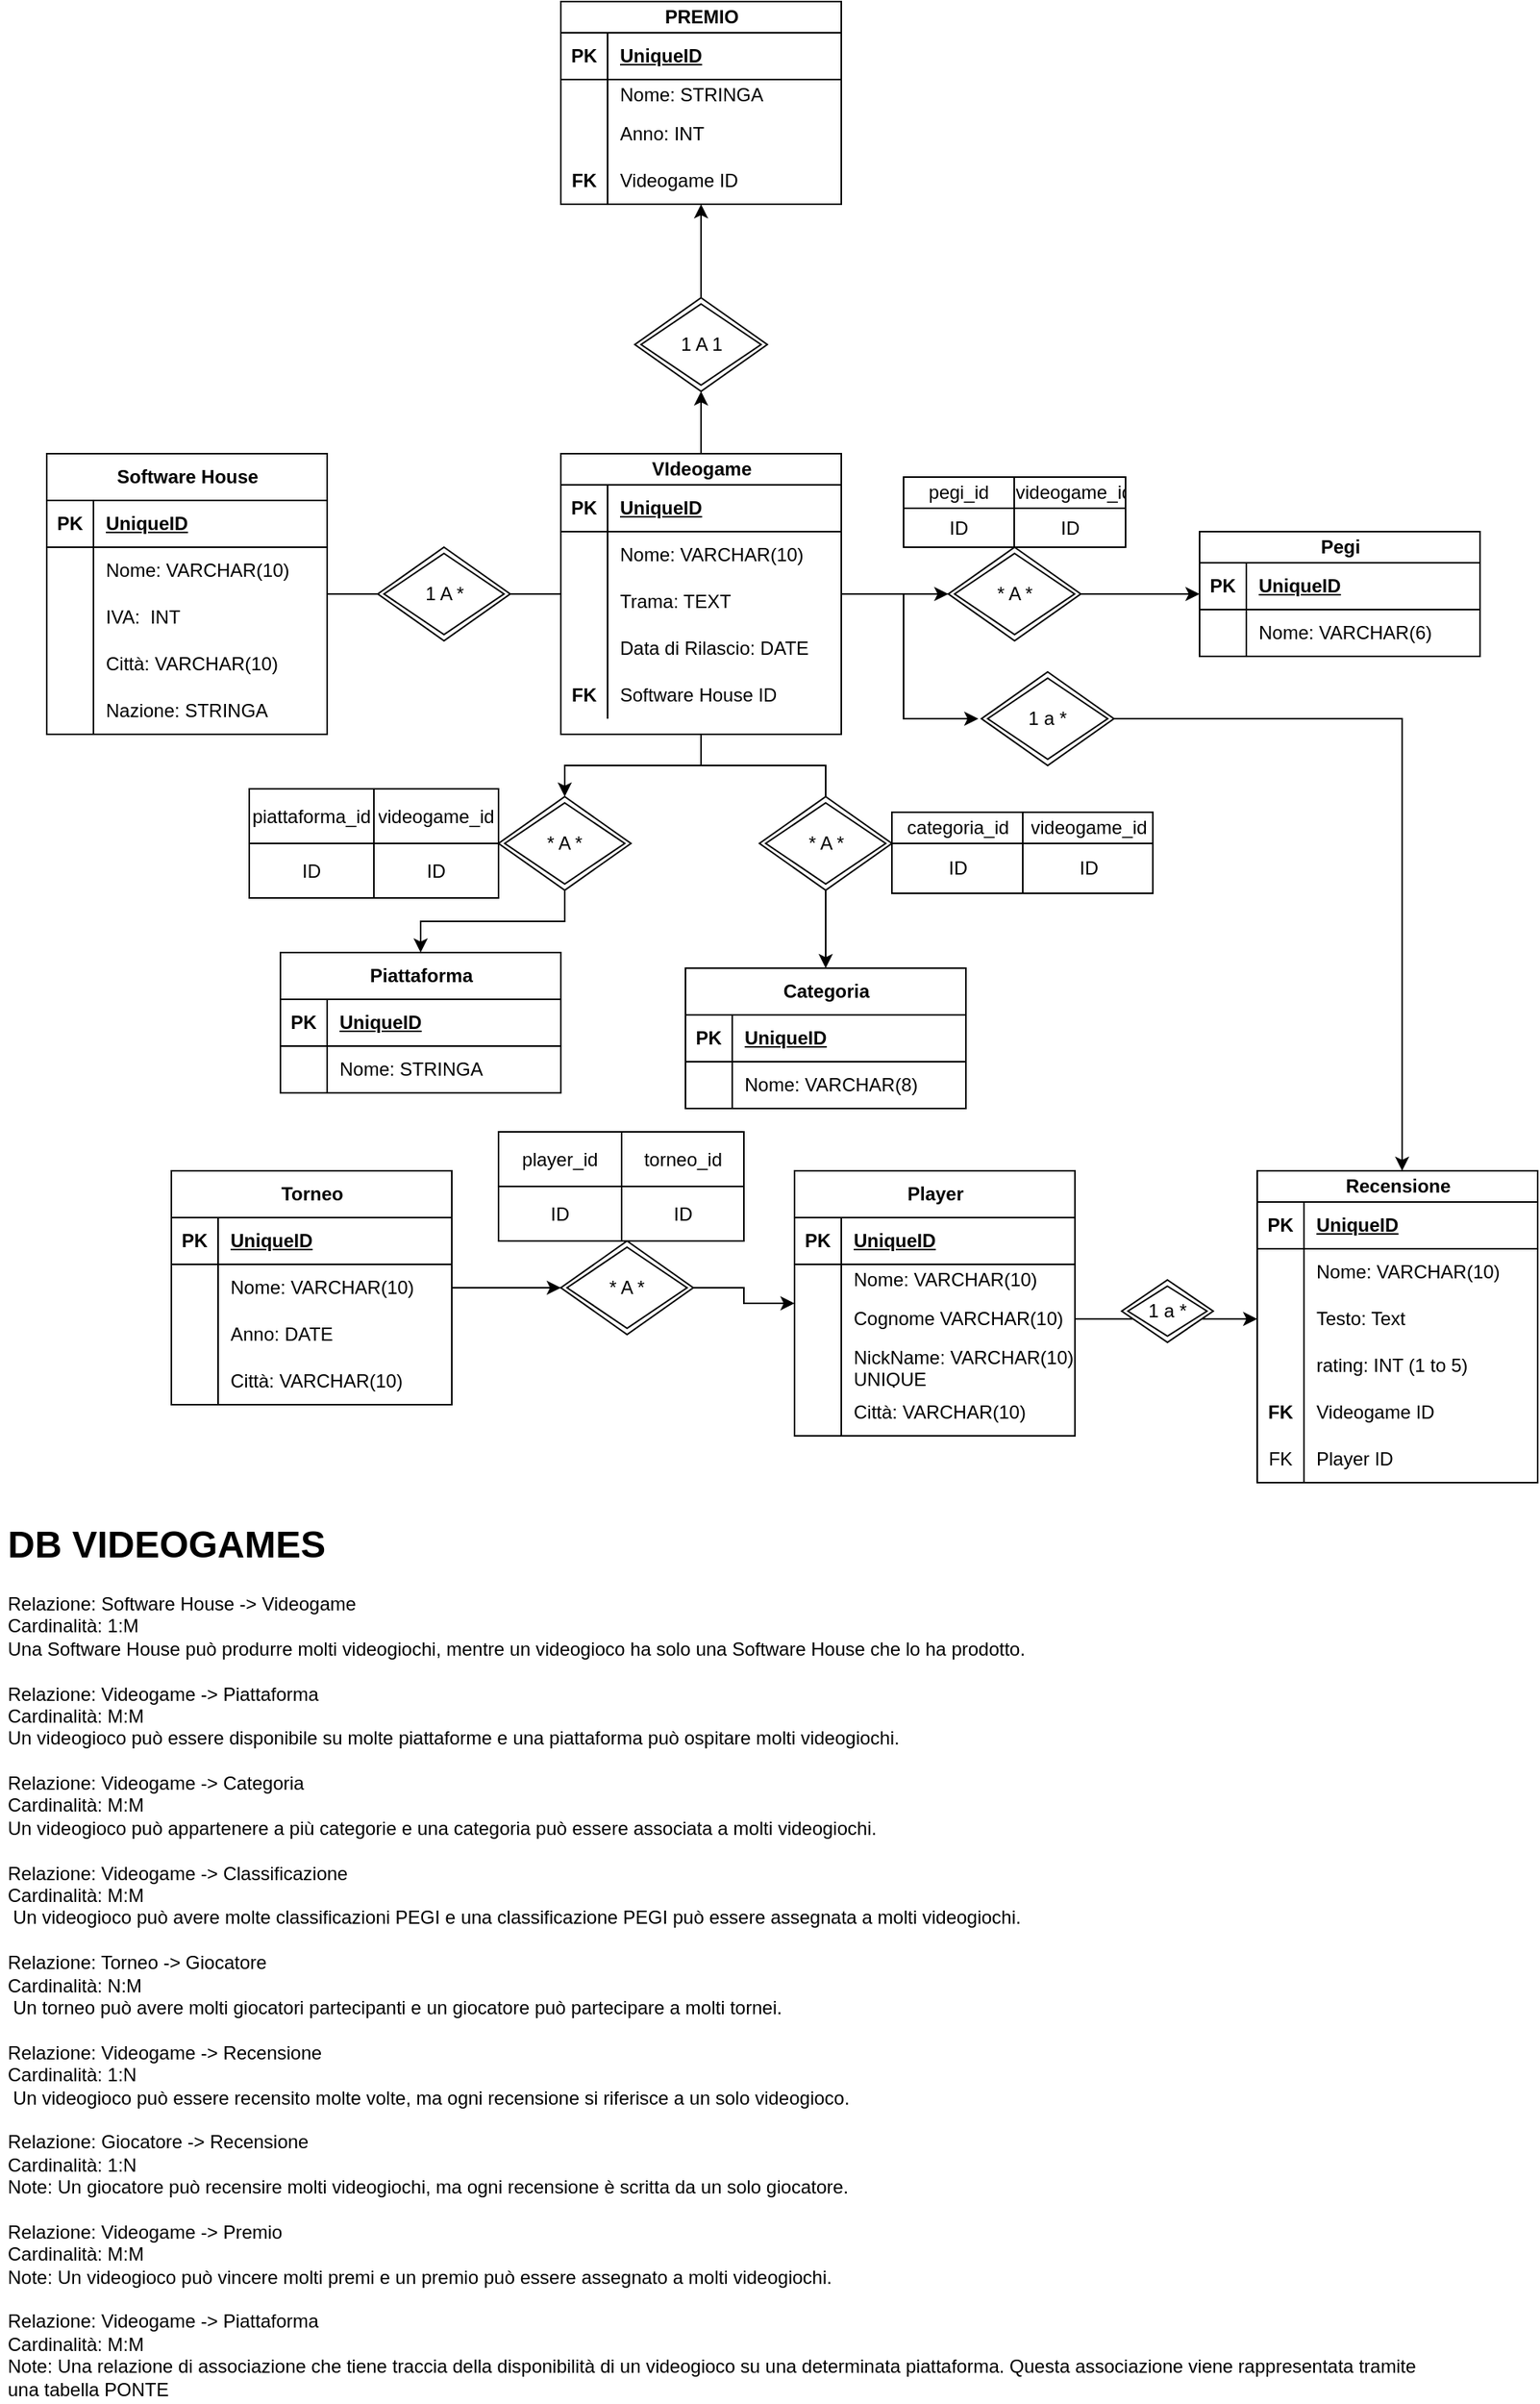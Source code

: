 <mxfile version="21.1.1" type="device">
  <diagram name="Pagina-1" id="nCpzmZz_iwtlHXxxO62t">
    <mxGraphModel dx="1099" dy="2070" grid="1" gridSize="10" guides="1" tooltips="1" connect="1" arrows="1" fold="1" page="1" pageScale="1" pageWidth="827" pageHeight="1169" math="0" shadow="0">
      <root>
        <mxCell id="0" />
        <mxCell id="1" parent="0" />
        <mxCell id="WsBjLAW6tmBYLsnTxr5v-1" value="Software House" style="shape=table;startSize=30;container=1;collapsible=1;childLayout=tableLayout;fixedRows=1;rowLines=0;fontStyle=1;align=center;resizeLast=1;html=1;" vertex="1" parent="1">
          <mxGeometry x="50" y="90" width="180" height="180" as="geometry" />
        </mxCell>
        <mxCell id="WsBjLAW6tmBYLsnTxr5v-2" value="" style="shape=tableRow;horizontal=0;startSize=0;swimlaneHead=0;swimlaneBody=0;fillColor=none;collapsible=0;dropTarget=0;points=[[0,0.5],[1,0.5]];portConstraint=eastwest;top=0;left=0;right=0;bottom=1;" vertex="1" parent="WsBjLAW6tmBYLsnTxr5v-1">
          <mxGeometry y="30" width="180" height="30" as="geometry" />
        </mxCell>
        <mxCell id="WsBjLAW6tmBYLsnTxr5v-3" value="PK" style="shape=partialRectangle;connectable=0;fillColor=none;top=0;left=0;bottom=0;right=0;fontStyle=1;overflow=hidden;whiteSpace=wrap;html=1;" vertex="1" parent="WsBjLAW6tmBYLsnTxr5v-2">
          <mxGeometry width="30" height="30" as="geometry">
            <mxRectangle width="30" height="30" as="alternateBounds" />
          </mxGeometry>
        </mxCell>
        <mxCell id="WsBjLAW6tmBYLsnTxr5v-4" value="UniqueID" style="shape=partialRectangle;connectable=0;fillColor=none;top=0;left=0;bottom=0;right=0;align=left;spacingLeft=6;fontStyle=5;overflow=hidden;whiteSpace=wrap;html=1;" vertex="1" parent="WsBjLAW6tmBYLsnTxr5v-2">
          <mxGeometry x="30" width="150" height="30" as="geometry">
            <mxRectangle width="150" height="30" as="alternateBounds" />
          </mxGeometry>
        </mxCell>
        <mxCell id="WsBjLAW6tmBYLsnTxr5v-5" value="" style="shape=tableRow;horizontal=0;startSize=0;swimlaneHead=0;swimlaneBody=0;fillColor=none;collapsible=0;dropTarget=0;points=[[0,0.5],[1,0.5]];portConstraint=eastwest;top=0;left=0;right=0;bottom=0;" vertex="1" parent="WsBjLAW6tmBYLsnTxr5v-1">
          <mxGeometry y="60" width="180" height="30" as="geometry" />
        </mxCell>
        <mxCell id="WsBjLAW6tmBYLsnTxr5v-6" value="" style="shape=partialRectangle;connectable=0;fillColor=none;top=0;left=0;bottom=0;right=0;editable=1;overflow=hidden;whiteSpace=wrap;html=1;" vertex="1" parent="WsBjLAW6tmBYLsnTxr5v-5">
          <mxGeometry width="30" height="30" as="geometry">
            <mxRectangle width="30" height="30" as="alternateBounds" />
          </mxGeometry>
        </mxCell>
        <mxCell id="WsBjLAW6tmBYLsnTxr5v-7" value="Nome: VARCHAR(10)" style="shape=partialRectangle;connectable=0;fillColor=none;top=0;left=0;bottom=0;right=0;align=left;spacingLeft=6;overflow=hidden;whiteSpace=wrap;html=1;" vertex="1" parent="WsBjLAW6tmBYLsnTxr5v-5">
          <mxGeometry x="30" width="150" height="30" as="geometry">
            <mxRectangle width="150" height="30" as="alternateBounds" />
          </mxGeometry>
        </mxCell>
        <mxCell id="WsBjLAW6tmBYLsnTxr5v-8" value="" style="shape=tableRow;horizontal=0;startSize=0;swimlaneHead=0;swimlaneBody=0;fillColor=none;collapsible=0;dropTarget=0;points=[[0,0.5],[1,0.5]];portConstraint=eastwest;top=0;left=0;right=0;bottom=0;" vertex="1" parent="WsBjLAW6tmBYLsnTxr5v-1">
          <mxGeometry y="90" width="180" height="30" as="geometry" />
        </mxCell>
        <mxCell id="WsBjLAW6tmBYLsnTxr5v-9" value="" style="shape=partialRectangle;connectable=0;fillColor=none;top=0;left=0;bottom=0;right=0;editable=1;overflow=hidden;whiteSpace=wrap;html=1;" vertex="1" parent="WsBjLAW6tmBYLsnTxr5v-8">
          <mxGeometry width="30" height="30" as="geometry">
            <mxRectangle width="30" height="30" as="alternateBounds" />
          </mxGeometry>
        </mxCell>
        <mxCell id="WsBjLAW6tmBYLsnTxr5v-10" value="IVA:&amp;nbsp; INT" style="shape=partialRectangle;connectable=0;fillColor=none;top=0;left=0;bottom=0;right=0;align=left;spacingLeft=6;overflow=hidden;whiteSpace=wrap;html=1;" vertex="1" parent="WsBjLAW6tmBYLsnTxr5v-8">
          <mxGeometry x="30" width="150" height="30" as="geometry">
            <mxRectangle width="150" height="30" as="alternateBounds" />
          </mxGeometry>
        </mxCell>
        <mxCell id="WsBjLAW6tmBYLsnTxr5v-11" value="" style="shape=tableRow;horizontal=0;startSize=0;swimlaneHead=0;swimlaneBody=0;fillColor=none;collapsible=0;dropTarget=0;points=[[0,0.5],[1,0.5]];portConstraint=eastwest;top=0;left=0;right=0;bottom=0;" vertex="1" parent="WsBjLAW6tmBYLsnTxr5v-1">
          <mxGeometry y="120" width="180" height="30" as="geometry" />
        </mxCell>
        <mxCell id="WsBjLAW6tmBYLsnTxr5v-12" value="" style="shape=partialRectangle;connectable=0;fillColor=none;top=0;left=0;bottom=0;right=0;editable=1;overflow=hidden;whiteSpace=wrap;html=1;" vertex="1" parent="WsBjLAW6tmBYLsnTxr5v-11">
          <mxGeometry width="30" height="30" as="geometry">
            <mxRectangle width="30" height="30" as="alternateBounds" />
          </mxGeometry>
        </mxCell>
        <mxCell id="WsBjLAW6tmBYLsnTxr5v-13" value="Città: VARCHAR(10)" style="shape=partialRectangle;connectable=0;fillColor=none;top=0;left=0;bottom=0;right=0;align=left;spacingLeft=6;overflow=hidden;whiteSpace=wrap;html=1;" vertex="1" parent="WsBjLAW6tmBYLsnTxr5v-11">
          <mxGeometry x="30" width="150" height="30" as="geometry">
            <mxRectangle width="150" height="30" as="alternateBounds" />
          </mxGeometry>
        </mxCell>
        <mxCell id="WsBjLAW6tmBYLsnTxr5v-51" style="shape=tableRow;horizontal=0;startSize=0;swimlaneHead=0;swimlaneBody=0;fillColor=none;collapsible=0;dropTarget=0;points=[[0,0.5],[1,0.5]];portConstraint=eastwest;top=0;left=0;right=0;bottom=0;" vertex="1" parent="WsBjLAW6tmBYLsnTxr5v-1">
          <mxGeometry y="150" width="180" height="30" as="geometry" />
        </mxCell>
        <mxCell id="WsBjLAW6tmBYLsnTxr5v-52" style="shape=partialRectangle;connectable=0;fillColor=none;top=0;left=0;bottom=0;right=0;editable=1;overflow=hidden;whiteSpace=wrap;html=1;" vertex="1" parent="WsBjLAW6tmBYLsnTxr5v-51">
          <mxGeometry width="30" height="30" as="geometry">
            <mxRectangle width="30" height="30" as="alternateBounds" />
          </mxGeometry>
        </mxCell>
        <mxCell id="WsBjLAW6tmBYLsnTxr5v-53" value="Nazione: STRINGA" style="shape=partialRectangle;connectable=0;fillColor=none;top=0;left=0;bottom=0;right=0;align=left;spacingLeft=6;overflow=hidden;whiteSpace=wrap;html=1;" vertex="1" parent="WsBjLAW6tmBYLsnTxr5v-51">
          <mxGeometry x="30" width="150" height="30" as="geometry">
            <mxRectangle width="150" height="30" as="alternateBounds" />
          </mxGeometry>
        </mxCell>
        <mxCell id="WsBjLAW6tmBYLsnTxr5v-91" value="" style="edgeStyle=orthogonalEdgeStyle;rounded=0;orthogonalLoop=1;jettySize=auto;html=1;" edge="1" parent="1" source="WsBjLAW6tmBYLsnTxr5v-92" target="WsBjLAW6tmBYLsnTxr5v-75">
          <mxGeometry relative="1" as="geometry" />
        </mxCell>
        <mxCell id="WsBjLAW6tmBYLsnTxr5v-123" value="" style="edgeStyle=orthogonalEdgeStyle;rounded=0;orthogonalLoop=1;jettySize=auto;html=1;" edge="1" parent="1" source="WsBjLAW6tmBYLsnTxr5v-54" target="WsBjLAW6tmBYLsnTxr5v-107">
          <mxGeometry relative="1" as="geometry">
            <Array as="points">
              <mxPoint x="470" y="290" />
              <mxPoint x="550" y="290" />
            </Array>
          </mxGeometry>
        </mxCell>
        <mxCell id="WsBjLAW6tmBYLsnTxr5v-148" value="" style="edgeStyle=orthogonalEdgeStyle;rounded=0;orthogonalLoop=1;jettySize=auto;html=1;" edge="1" parent="1" source="WsBjLAW6tmBYLsnTxr5v-149" target="WsBjLAW6tmBYLsnTxr5v-132">
          <mxGeometry relative="1" as="geometry" />
        </mxCell>
        <mxCell id="WsBjLAW6tmBYLsnTxr5v-211" value="" style="edgeStyle=orthogonalEdgeStyle;rounded=0;orthogonalLoop=1;jettySize=auto;html=1;" edge="1" parent="1" source="WsBjLAW6tmBYLsnTxr5v-213" target="WsBjLAW6tmBYLsnTxr5v-195">
          <mxGeometry relative="1" as="geometry">
            <Array as="points">
              <mxPoint x="920" y="260" />
            </Array>
          </mxGeometry>
        </mxCell>
        <mxCell id="WsBjLAW6tmBYLsnTxr5v-255" value="" style="edgeStyle=orthogonalEdgeStyle;rounded=0;orthogonalLoop=1;jettySize=auto;html=1;" edge="1" parent="1" source="WsBjLAW6tmBYLsnTxr5v-256" target="WsBjLAW6tmBYLsnTxr5v-239">
          <mxGeometry relative="1" as="geometry" />
        </mxCell>
        <mxCell id="WsBjLAW6tmBYLsnTxr5v-54" value="VIdeogame" style="shape=table;startSize=20;container=1;collapsible=1;childLayout=tableLayout;fixedRows=1;rowLines=0;fontStyle=1;align=center;resizeLast=1;html=1;" vertex="1" parent="1">
          <mxGeometry x="380" y="90" width="180" height="180.0" as="geometry" />
        </mxCell>
        <mxCell id="WsBjLAW6tmBYLsnTxr5v-55" value="" style="shape=tableRow;horizontal=0;startSize=0;swimlaneHead=0;swimlaneBody=0;fillColor=none;collapsible=0;dropTarget=0;points=[[0,0.5],[1,0.5]];portConstraint=eastwest;top=0;left=0;right=0;bottom=1;" vertex="1" parent="WsBjLAW6tmBYLsnTxr5v-54">
          <mxGeometry y="20" width="180" height="30" as="geometry" />
        </mxCell>
        <mxCell id="WsBjLAW6tmBYLsnTxr5v-56" value="PK" style="shape=partialRectangle;connectable=0;fillColor=none;top=0;left=0;bottom=0;right=0;fontStyle=1;overflow=hidden;whiteSpace=wrap;html=1;" vertex="1" parent="WsBjLAW6tmBYLsnTxr5v-55">
          <mxGeometry width="30" height="30" as="geometry">
            <mxRectangle width="30" height="30" as="alternateBounds" />
          </mxGeometry>
        </mxCell>
        <mxCell id="WsBjLAW6tmBYLsnTxr5v-57" value="UniqueID" style="shape=partialRectangle;connectable=0;fillColor=none;top=0;left=0;bottom=0;right=0;align=left;spacingLeft=6;fontStyle=5;overflow=hidden;whiteSpace=wrap;html=1;" vertex="1" parent="WsBjLAW6tmBYLsnTxr5v-55">
          <mxGeometry x="30" width="150" height="30" as="geometry">
            <mxRectangle width="150" height="30" as="alternateBounds" />
          </mxGeometry>
        </mxCell>
        <mxCell id="WsBjLAW6tmBYLsnTxr5v-58" value="" style="shape=tableRow;horizontal=0;startSize=0;swimlaneHead=0;swimlaneBody=0;fillColor=none;collapsible=0;dropTarget=0;points=[[0,0.5],[1,0.5]];portConstraint=eastwest;top=0;left=0;right=0;bottom=0;" vertex="1" parent="WsBjLAW6tmBYLsnTxr5v-54">
          <mxGeometry y="50" width="180" height="30" as="geometry" />
        </mxCell>
        <mxCell id="WsBjLAW6tmBYLsnTxr5v-59" value="" style="shape=partialRectangle;connectable=0;fillColor=none;top=0;left=0;bottom=0;right=0;editable=1;overflow=hidden;whiteSpace=wrap;html=1;" vertex="1" parent="WsBjLAW6tmBYLsnTxr5v-58">
          <mxGeometry width="30" height="30" as="geometry">
            <mxRectangle width="30" height="30" as="alternateBounds" />
          </mxGeometry>
        </mxCell>
        <mxCell id="WsBjLAW6tmBYLsnTxr5v-60" value="Nome: VARCHAR(10)" style="shape=partialRectangle;connectable=0;fillColor=none;top=0;left=0;bottom=0;right=0;align=left;spacingLeft=6;overflow=hidden;whiteSpace=wrap;html=1;" vertex="1" parent="WsBjLAW6tmBYLsnTxr5v-58">
          <mxGeometry x="30" width="150" height="30" as="geometry">
            <mxRectangle width="150" height="30" as="alternateBounds" />
          </mxGeometry>
        </mxCell>
        <mxCell id="WsBjLAW6tmBYLsnTxr5v-61" value="" style="shape=tableRow;horizontal=0;startSize=0;swimlaneHead=0;swimlaneBody=0;fillColor=none;collapsible=0;dropTarget=0;points=[[0,0.5],[1,0.5]];portConstraint=eastwest;top=0;left=0;right=0;bottom=0;" vertex="1" parent="WsBjLAW6tmBYLsnTxr5v-54">
          <mxGeometry y="80" width="180" height="30" as="geometry" />
        </mxCell>
        <mxCell id="WsBjLAW6tmBYLsnTxr5v-62" value="" style="shape=partialRectangle;connectable=0;fillColor=none;top=0;left=0;bottom=0;right=0;editable=1;overflow=hidden;whiteSpace=wrap;html=1;" vertex="1" parent="WsBjLAW6tmBYLsnTxr5v-61">
          <mxGeometry width="30" height="30" as="geometry">
            <mxRectangle width="30" height="30" as="alternateBounds" />
          </mxGeometry>
        </mxCell>
        <mxCell id="WsBjLAW6tmBYLsnTxr5v-63" value="Trama: TEXT" style="shape=partialRectangle;connectable=0;fillColor=none;top=0;left=0;bottom=0;right=0;align=left;spacingLeft=6;overflow=hidden;whiteSpace=wrap;html=1;" vertex="1" parent="WsBjLAW6tmBYLsnTxr5v-61">
          <mxGeometry x="30" width="150" height="30" as="geometry">
            <mxRectangle width="150" height="30" as="alternateBounds" />
          </mxGeometry>
        </mxCell>
        <mxCell id="WsBjLAW6tmBYLsnTxr5v-64" value="" style="shape=tableRow;horizontal=0;startSize=0;swimlaneHead=0;swimlaneBody=0;fillColor=none;collapsible=0;dropTarget=0;points=[[0,0.5],[1,0.5]];portConstraint=eastwest;top=0;left=0;right=0;bottom=0;" vertex="1" parent="WsBjLAW6tmBYLsnTxr5v-54">
          <mxGeometry y="110" width="180" height="30" as="geometry" />
        </mxCell>
        <mxCell id="WsBjLAW6tmBYLsnTxr5v-65" value="" style="shape=partialRectangle;connectable=0;fillColor=none;top=0;left=0;bottom=0;right=0;editable=1;overflow=hidden;whiteSpace=wrap;html=1;" vertex="1" parent="WsBjLAW6tmBYLsnTxr5v-64">
          <mxGeometry width="30" height="30" as="geometry">
            <mxRectangle width="30" height="30" as="alternateBounds" />
          </mxGeometry>
        </mxCell>
        <mxCell id="WsBjLAW6tmBYLsnTxr5v-66" value="Data di Rilascio: DATE" style="shape=partialRectangle;connectable=0;fillColor=none;top=0;left=0;bottom=0;right=0;align=left;spacingLeft=6;overflow=hidden;whiteSpace=wrap;html=1;" vertex="1" parent="WsBjLAW6tmBYLsnTxr5v-64">
          <mxGeometry x="30" width="150" height="30" as="geometry">
            <mxRectangle width="150" height="30" as="alternateBounds" />
          </mxGeometry>
        </mxCell>
        <mxCell id="WsBjLAW6tmBYLsnTxr5v-67" style="shape=tableRow;horizontal=0;startSize=0;swimlaneHead=0;swimlaneBody=0;fillColor=none;collapsible=0;dropTarget=0;points=[[0,0.5],[1,0.5]];portConstraint=eastwest;top=0;left=0;right=0;bottom=0;" vertex="1" parent="WsBjLAW6tmBYLsnTxr5v-54">
          <mxGeometry y="140" width="180" height="30" as="geometry" />
        </mxCell>
        <mxCell id="WsBjLAW6tmBYLsnTxr5v-68" value="&lt;b&gt;FK&lt;/b&gt;" style="shape=partialRectangle;connectable=0;fillColor=none;top=0;left=0;bottom=0;right=0;editable=1;overflow=hidden;whiteSpace=wrap;html=1;" vertex="1" parent="WsBjLAW6tmBYLsnTxr5v-67">
          <mxGeometry width="30" height="30" as="geometry">
            <mxRectangle width="30" height="30" as="alternateBounds" />
          </mxGeometry>
        </mxCell>
        <mxCell id="WsBjLAW6tmBYLsnTxr5v-69" value="Software House ID" style="shape=partialRectangle;connectable=0;fillColor=none;top=0;left=0;bottom=0;right=0;align=left;spacingLeft=6;overflow=hidden;whiteSpace=wrap;html=1;" vertex="1" parent="WsBjLAW6tmBYLsnTxr5v-67">
          <mxGeometry x="30" width="150" height="30" as="geometry">
            <mxRectangle width="150" height="30" as="alternateBounds" />
          </mxGeometry>
        </mxCell>
        <mxCell id="WsBjLAW6tmBYLsnTxr5v-73" value="" style="line;strokeWidth=1;rotatable=0;dashed=0;labelPosition=right;align=left;verticalAlign=middle;spacingTop=0;spacingLeft=6;points=[];portConstraint=eastwest;" vertex="1" parent="1">
          <mxGeometry x="230" y="175" width="150" height="10" as="geometry" />
        </mxCell>
        <mxCell id="WsBjLAW6tmBYLsnTxr5v-74" value="1 A *" style="shape=rhombus;double=1;perimeter=rhombusPerimeter;whiteSpace=wrap;html=1;align=center;" vertex="1" parent="1">
          <mxGeometry x="262.5" y="150" width="85" height="60" as="geometry" />
        </mxCell>
        <mxCell id="WsBjLAW6tmBYLsnTxr5v-75" value="Piattaforma" style="shape=table;startSize=30;container=1;collapsible=1;childLayout=tableLayout;fixedRows=1;rowLines=0;fontStyle=1;align=center;resizeLast=1;html=1;" vertex="1" parent="1">
          <mxGeometry x="200" y="410" width="180" height="90" as="geometry" />
        </mxCell>
        <mxCell id="WsBjLAW6tmBYLsnTxr5v-76" value="" style="shape=tableRow;horizontal=0;startSize=0;swimlaneHead=0;swimlaneBody=0;fillColor=none;collapsible=0;dropTarget=0;points=[[0,0.5],[1,0.5]];portConstraint=eastwest;top=0;left=0;right=0;bottom=1;" vertex="1" parent="WsBjLAW6tmBYLsnTxr5v-75">
          <mxGeometry y="30" width="180" height="30" as="geometry" />
        </mxCell>
        <mxCell id="WsBjLAW6tmBYLsnTxr5v-77" value="PK" style="shape=partialRectangle;connectable=0;fillColor=none;top=0;left=0;bottom=0;right=0;fontStyle=1;overflow=hidden;whiteSpace=wrap;html=1;" vertex="1" parent="WsBjLAW6tmBYLsnTxr5v-76">
          <mxGeometry width="30" height="30" as="geometry">
            <mxRectangle width="30" height="30" as="alternateBounds" />
          </mxGeometry>
        </mxCell>
        <mxCell id="WsBjLAW6tmBYLsnTxr5v-78" value="UniqueID" style="shape=partialRectangle;connectable=0;fillColor=none;top=0;left=0;bottom=0;right=0;align=left;spacingLeft=6;fontStyle=5;overflow=hidden;whiteSpace=wrap;html=1;" vertex="1" parent="WsBjLAW6tmBYLsnTxr5v-76">
          <mxGeometry x="30" width="150" height="30" as="geometry">
            <mxRectangle width="150" height="30" as="alternateBounds" />
          </mxGeometry>
        </mxCell>
        <mxCell id="WsBjLAW6tmBYLsnTxr5v-79" value="" style="shape=tableRow;horizontal=0;startSize=0;swimlaneHead=0;swimlaneBody=0;fillColor=none;collapsible=0;dropTarget=0;points=[[0,0.5],[1,0.5]];portConstraint=eastwest;top=0;left=0;right=0;bottom=0;" vertex="1" parent="WsBjLAW6tmBYLsnTxr5v-75">
          <mxGeometry y="60" width="180" height="30" as="geometry" />
        </mxCell>
        <mxCell id="WsBjLAW6tmBYLsnTxr5v-80" value="" style="shape=partialRectangle;connectable=0;fillColor=none;top=0;left=0;bottom=0;right=0;editable=1;overflow=hidden;whiteSpace=wrap;html=1;" vertex="1" parent="WsBjLAW6tmBYLsnTxr5v-79">
          <mxGeometry width="30" height="30" as="geometry">
            <mxRectangle width="30" height="30" as="alternateBounds" />
          </mxGeometry>
        </mxCell>
        <mxCell id="WsBjLAW6tmBYLsnTxr5v-81" value="Nome: STRINGA" style="shape=partialRectangle;connectable=0;fillColor=none;top=0;left=0;bottom=0;right=0;align=left;spacingLeft=6;overflow=hidden;whiteSpace=wrap;html=1;" vertex="1" parent="WsBjLAW6tmBYLsnTxr5v-79">
          <mxGeometry x="30" width="150" height="30" as="geometry">
            <mxRectangle width="150" height="30" as="alternateBounds" />
          </mxGeometry>
        </mxCell>
        <mxCell id="WsBjLAW6tmBYLsnTxr5v-97" value="" style="shape=table;startSize=0;container=1;collapsible=0;childLayout=tableLayout;" vertex="1" parent="1">
          <mxGeometry x="180" y="305" width="160" height="70" as="geometry" />
        </mxCell>
        <mxCell id="WsBjLAW6tmBYLsnTxr5v-98" value="" style="shape=tableRow;horizontal=0;startSize=0;swimlaneHead=0;swimlaneBody=0;strokeColor=inherit;top=0;left=0;bottom=0;right=0;collapsible=0;dropTarget=0;fillColor=none;points=[[0,0.5],[1,0.5]];portConstraint=eastwest;" vertex="1" parent="WsBjLAW6tmBYLsnTxr5v-97">
          <mxGeometry width="160" height="35" as="geometry" />
        </mxCell>
        <mxCell id="WsBjLAW6tmBYLsnTxr5v-99" value="piattaforma_id" style="shape=partialRectangle;html=1;whiteSpace=wrap;connectable=0;strokeColor=inherit;overflow=hidden;fillColor=none;top=0;left=0;bottom=0;right=0;pointerEvents=1;" vertex="1" parent="WsBjLAW6tmBYLsnTxr5v-98">
          <mxGeometry width="80" height="35" as="geometry">
            <mxRectangle width="80" height="35" as="alternateBounds" />
          </mxGeometry>
        </mxCell>
        <mxCell id="WsBjLAW6tmBYLsnTxr5v-100" value="videogame_id" style="shape=partialRectangle;html=1;whiteSpace=wrap;connectable=0;strokeColor=inherit;overflow=hidden;fillColor=none;top=0;left=0;bottom=0;right=0;pointerEvents=1;" vertex="1" parent="WsBjLAW6tmBYLsnTxr5v-98">
          <mxGeometry x="80" width="80" height="35" as="geometry">
            <mxRectangle width="80" height="35" as="alternateBounds" />
          </mxGeometry>
        </mxCell>
        <mxCell id="WsBjLAW6tmBYLsnTxr5v-266" style="shape=tableRow;horizontal=0;startSize=0;swimlaneHead=0;swimlaneBody=0;strokeColor=inherit;top=0;left=0;bottom=0;right=0;collapsible=0;dropTarget=0;fillColor=none;points=[[0,0.5],[1,0.5]];portConstraint=eastwest;" vertex="1" parent="WsBjLAW6tmBYLsnTxr5v-97">
          <mxGeometry y="35" width="160" height="35" as="geometry" />
        </mxCell>
        <mxCell id="WsBjLAW6tmBYLsnTxr5v-267" value="ID" style="shape=partialRectangle;html=1;whiteSpace=wrap;connectable=0;strokeColor=inherit;overflow=hidden;fillColor=none;top=0;left=0;bottom=0;right=0;pointerEvents=1;" vertex="1" parent="WsBjLAW6tmBYLsnTxr5v-266">
          <mxGeometry width="80" height="35" as="geometry">
            <mxRectangle width="80" height="35" as="alternateBounds" />
          </mxGeometry>
        </mxCell>
        <mxCell id="WsBjLAW6tmBYLsnTxr5v-268" value="ID" style="shape=partialRectangle;html=1;whiteSpace=wrap;connectable=0;strokeColor=inherit;overflow=hidden;fillColor=none;top=0;left=0;bottom=0;right=0;pointerEvents=1;" vertex="1" parent="WsBjLAW6tmBYLsnTxr5v-266">
          <mxGeometry x="80" width="80" height="35" as="geometry">
            <mxRectangle width="80" height="35" as="alternateBounds" />
          </mxGeometry>
        </mxCell>
        <mxCell id="WsBjLAW6tmBYLsnTxr5v-106" value="" style="edgeStyle=orthogonalEdgeStyle;rounded=0;orthogonalLoop=1;jettySize=auto;html=1;" edge="1" parent="1" source="WsBjLAW6tmBYLsnTxr5v-54" target="WsBjLAW6tmBYLsnTxr5v-92">
          <mxGeometry relative="1" as="geometry">
            <mxPoint x="470" y="270" as="sourcePoint" />
            <mxPoint x="290" y="410" as="targetPoint" />
          </mxGeometry>
        </mxCell>
        <mxCell id="WsBjLAW6tmBYLsnTxr5v-92" value="* A *" style="shape=rhombus;double=1;perimeter=rhombusPerimeter;whiteSpace=wrap;html=1;align=center;" vertex="1" parent="1">
          <mxGeometry x="340" y="310" width="85" height="60" as="geometry" />
        </mxCell>
        <mxCell id="WsBjLAW6tmBYLsnTxr5v-107" value="Categoria" style="shape=table;startSize=30;container=1;collapsible=1;childLayout=tableLayout;fixedRows=1;rowLines=0;fontStyle=1;align=center;resizeLast=1;html=1;" vertex="1" parent="1">
          <mxGeometry x="460" y="420" width="180" height="90" as="geometry" />
        </mxCell>
        <mxCell id="WsBjLAW6tmBYLsnTxr5v-108" value="" style="shape=tableRow;horizontal=0;startSize=0;swimlaneHead=0;swimlaneBody=0;fillColor=none;collapsible=0;dropTarget=0;points=[[0,0.5],[1,0.5]];portConstraint=eastwest;top=0;left=0;right=0;bottom=1;" vertex="1" parent="WsBjLAW6tmBYLsnTxr5v-107">
          <mxGeometry y="30" width="180" height="30" as="geometry" />
        </mxCell>
        <mxCell id="WsBjLAW6tmBYLsnTxr5v-109" value="PK" style="shape=partialRectangle;connectable=0;fillColor=none;top=0;left=0;bottom=0;right=0;fontStyle=1;overflow=hidden;whiteSpace=wrap;html=1;" vertex="1" parent="WsBjLAW6tmBYLsnTxr5v-108">
          <mxGeometry width="30" height="30" as="geometry">
            <mxRectangle width="30" height="30" as="alternateBounds" />
          </mxGeometry>
        </mxCell>
        <mxCell id="WsBjLAW6tmBYLsnTxr5v-110" value="UniqueID" style="shape=partialRectangle;connectable=0;fillColor=none;top=0;left=0;bottom=0;right=0;align=left;spacingLeft=6;fontStyle=5;overflow=hidden;whiteSpace=wrap;html=1;" vertex="1" parent="WsBjLAW6tmBYLsnTxr5v-108">
          <mxGeometry x="30" width="150" height="30" as="geometry">
            <mxRectangle width="150" height="30" as="alternateBounds" />
          </mxGeometry>
        </mxCell>
        <mxCell id="WsBjLAW6tmBYLsnTxr5v-111" value="" style="shape=tableRow;horizontal=0;startSize=0;swimlaneHead=0;swimlaneBody=0;fillColor=none;collapsible=0;dropTarget=0;points=[[0,0.5],[1,0.5]];portConstraint=eastwest;top=0;left=0;right=0;bottom=0;" vertex="1" parent="WsBjLAW6tmBYLsnTxr5v-107">
          <mxGeometry y="60" width="180" height="30" as="geometry" />
        </mxCell>
        <mxCell id="WsBjLAW6tmBYLsnTxr5v-112" value="" style="shape=partialRectangle;connectable=0;fillColor=none;top=0;left=0;bottom=0;right=0;editable=1;overflow=hidden;whiteSpace=wrap;html=1;" vertex="1" parent="WsBjLAW6tmBYLsnTxr5v-111">
          <mxGeometry width="30" height="30" as="geometry">
            <mxRectangle width="30" height="30" as="alternateBounds" />
          </mxGeometry>
        </mxCell>
        <mxCell id="WsBjLAW6tmBYLsnTxr5v-113" value="Nome: VARCHAR(8)" style="shape=partialRectangle;connectable=0;fillColor=none;top=0;left=0;bottom=0;right=0;align=left;spacingLeft=6;overflow=hidden;whiteSpace=wrap;html=1;" vertex="1" parent="WsBjLAW6tmBYLsnTxr5v-111">
          <mxGeometry x="30" width="150" height="30" as="geometry">
            <mxRectangle width="150" height="30" as="alternateBounds" />
          </mxGeometry>
        </mxCell>
        <mxCell id="WsBjLAW6tmBYLsnTxr5v-124" value="* A *" style="shape=rhombus;double=1;perimeter=rhombusPerimeter;whiteSpace=wrap;html=1;align=center;" vertex="1" parent="1">
          <mxGeometry x="507.5" y="310" width="85" height="60" as="geometry" />
        </mxCell>
        <mxCell id="WsBjLAW6tmBYLsnTxr5v-125" value="" style="shape=table;startSize=0;container=1;collapsible=0;childLayout=tableLayout;" vertex="1" parent="1">
          <mxGeometry x="592.5" y="320" width="167.5" height="52" as="geometry" />
        </mxCell>
        <mxCell id="WsBjLAW6tmBYLsnTxr5v-126" value="" style="shape=tableRow;horizontal=0;startSize=0;swimlaneHead=0;swimlaneBody=0;strokeColor=inherit;top=0;left=0;bottom=0;right=0;collapsible=0;dropTarget=0;fillColor=none;points=[[0,0.5],[1,0.5]];portConstraint=eastwest;" vertex="1" parent="WsBjLAW6tmBYLsnTxr5v-125">
          <mxGeometry width="167.5" height="20" as="geometry" />
        </mxCell>
        <mxCell id="WsBjLAW6tmBYLsnTxr5v-127" value="categoria_id" style="shape=partialRectangle;html=1;whiteSpace=wrap;connectable=0;strokeColor=inherit;overflow=hidden;fillColor=none;top=0;left=0;bottom=0;right=0;pointerEvents=1;" vertex="1" parent="WsBjLAW6tmBYLsnTxr5v-126">
          <mxGeometry width="84" height="20" as="geometry">
            <mxRectangle width="84" height="20" as="alternateBounds" />
          </mxGeometry>
        </mxCell>
        <mxCell id="WsBjLAW6tmBYLsnTxr5v-128" value="videogame_id" style="shape=partialRectangle;html=1;whiteSpace=wrap;connectable=0;strokeColor=inherit;overflow=hidden;fillColor=none;top=0;left=0;bottom=0;right=0;pointerEvents=1;" vertex="1" parent="WsBjLAW6tmBYLsnTxr5v-126">
          <mxGeometry x="84" width="84" height="20" as="geometry">
            <mxRectangle width="84" height="20" as="alternateBounds" />
          </mxGeometry>
        </mxCell>
        <mxCell id="WsBjLAW6tmBYLsnTxr5v-260" style="shape=tableRow;horizontal=0;startSize=0;swimlaneHead=0;swimlaneBody=0;strokeColor=inherit;top=0;left=0;bottom=0;right=0;collapsible=0;dropTarget=0;fillColor=none;points=[[0,0.5],[1,0.5]];portConstraint=eastwest;" vertex="1" parent="WsBjLAW6tmBYLsnTxr5v-125">
          <mxGeometry y="20" width="167.5" height="32" as="geometry" />
        </mxCell>
        <mxCell id="WsBjLAW6tmBYLsnTxr5v-261" value="ID" style="shape=partialRectangle;html=1;whiteSpace=wrap;connectable=0;strokeColor=inherit;overflow=hidden;fillColor=none;top=0;left=0;bottom=0;right=0;pointerEvents=1;" vertex="1" parent="WsBjLAW6tmBYLsnTxr5v-260">
          <mxGeometry width="84" height="32" as="geometry">
            <mxRectangle width="84" height="32" as="alternateBounds" />
          </mxGeometry>
        </mxCell>
        <mxCell id="WsBjLAW6tmBYLsnTxr5v-262" value="ID" style="shape=partialRectangle;html=1;whiteSpace=wrap;connectable=0;strokeColor=inherit;overflow=hidden;fillColor=none;top=0;left=0;bottom=0;right=0;pointerEvents=1;" vertex="1" parent="WsBjLAW6tmBYLsnTxr5v-260">
          <mxGeometry x="84" width="84" height="32" as="geometry">
            <mxRectangle width="84" height="32" as="alternateBounds" />
          </mxGeometry>
        </mxCell>
        <mxCell id="WsBjLAW6tmBYLsnTxr5v-132" value="Pegi" style="shape=table;startSize=20;container=1;collapsible=1;childLayout=tableLayout;fixedRows=1;rowLines=0;fontStyle=1;align=center;resizeLast=1;html=1;" vertex="1" parent="1">
          <mxGeometry x="790" y="140" width="180" height="80" as="geometry" />
        </mxCell>
        <mxCell id="WsBjLAW6tmBYLsnTxr5v-133" value="" style="shape=tableRow;horizontal=0;startSize=0;swimlaneHead=0;swimlaneBody=0;fillColor=none;collapsible=0;dropTarget=0;points=[[0,0.5],[1,0.5]];portConstraint=eastwest;top=0;left=0;right=0;bottom=1;" vertex="1" parent="WsBjLAW6tmBYLsnTxr5v-132">
          <mxGeometry y="20" width="180" height="30" as="geometry" />
        </mxCell>
        <mxCell id="WsBjLAW6tmBYLsnTxr5v-134" value="PK" style="shape=partialRectangle;connectable=0;fillColor=none;top=0;left=0;bottom=0;right=0;fontStyle=1;overflow=hidden;whiteSpace=wrap;html=1;" vertex="1" parent="WsBjLAW6tmBYLsnTxr5v-133">
          <mxGeometry width="30" height="30" as="geometry">
            <mxRectangle width="30" height="30" as="alternateBounds" />
          </mxGeometry>
        </mxCell>
        <mxCell id="WsBjLAW6tmBYLsnTxr5v-135" value="UniqueID" style="shape=partialRectangle;connectable=0;fillColor=none;top=0;left=0;bottom=0;right=0;align=left;spacingLeft=6;fontStyle=5;overflow=hidden;whiteSpace=wrap;html=1;" vertex="1" parent="WsBjLAW6tmBYLsnTxr5v-133">
          <mxGeometry x="30" width="150" height="30" as="geometry">
            <mxRectangle width="150" height="30" as="alternateBounds" />
          </mxGeometry>
        </mxCell>
        <mxCell id="WsBjLAW6tmBYLsnTxr5v-136" value="" style="shape=tableRow;horizontal=0;startSize=0;swimlaneHead=0;swimlaneBody=0;fillColor=none;collapsible=0;dropTarget=0;points=[[0,0.5],[1,0.5]];portConstraint=eastwest;top=0;left=0;right=0;bottom=0;" vertex="1" parent="WsBjLAW6tmBYLsnTxr5v-132">
          <mxGeometry y="50" width="180" height="30" as="geometry" />
        </mxCell>
        <mxCell id="WsBjLAW6tmBYLsnTxr5v-137" value="" style="shape=partialRectangle;connectable=0;fillColor=none;top=0;left=0;bottom=0;right=0;editable=1;overflow=hidden;whiteSpace=wrap;html=1;" vertex="1" parent="WsBjLAW6tmBYLsnTxr5v-136">
          <mxGeometry width="30" height="30" as="geometry">
            <mxRectangle width="30" height="30" as="alternateBounds" />
          </mxGeometry>
        </mxCell>
        <mxCell id="WsBjLAW6tmBYLsnTxr5v-138" value="Nome: VARCHAR(6)" style="shape=partialRectangle;connectable=0;fillColor=none;top=0;left=0;bottom=0;right=0;align=left;spacingLeft=6;overflow=hidden;whiteSpace=wrap;html=1;" vertex="1" parent="WsBjLAW6tmBYLsnTxr5v-136">
          <mxGeometry x="30" width="150" height="30" as="geometry">
            <mxRectangle width="150" height="30" as="alternateBounds" />
          </mxGeometry>
        </mxCell>
        <mxCell id="WsBjLAW6tmBYLsnTxr5v-150" value="" style="edgeStyle=orthogonalEdgeStyle;rounded=0;orthogonalLoop=1;jettySize=auto;html=1;" edge="1" parent="1" source="WsBjLAW6tmBYLsnTxr5v-54" target="WsBjLAW6tmBYLsnTxr5v-149">
          <mxGeometry relative="1" as="geometry">
            <mxPoint x="560" y="180" as="sourcePoint" />
            <mxPoint x="720" y="180" as="targetPoint" />
          </mxGeometry>
        </mxCell>
        <mxCell id="WsBjLAW6tmBYLsnTxr5v-149" value="* A *" style="shape=rhombus;double=1;perimeter=rhombusPerimeter;whiteSpace=wrap;html=1;align=center;" vertex="1" parent="1">
          <mxGeometry x="628.75" y="150" width="85" height="60" as="geometry" />
        </mxCell>
        <mxCell id="WsBjLAW6tmBYLsnTxr5v-151" value="" style="shape=table;startSize=0;container=1;collapsible=0;childLayout=tableLayout;" vertex="1" parent="1">
          <mxGeometry x="600" y="105" width="142.5" height="45" as="geometry" />
        </mxCell>
        <mxCell id="WsBjLAW6tmBYLsnTxr5v-152" value="" style="shape=tableRow;horizontal=0;startSize=0;swimlaneHead=0;swimlaneBody=0;strokeColor=inherit;top=0;left=0;bottom=0;right=0;collapsible=0;dropTarget=0;fillColor=none;points=[[0,0.5],[1,0.5]];portConstraint=eastwest;" vertex="1" parent="WsBjLAW6tmBYLsnTxr5v-151">
          <mxGeometry width="142.5" height="20" as="geometry" />
        </mxCell>
        <mxCell id="WsBjLAW6tmBYLsnTxr5v-153" value="pegi_id" style="shape=partialRectangle;html=1;whiteSpace=wrap;connectable=0;strokeColor=inherit;overflow=hidden;fillColor=none;top=0;left=0;bottom=0;right=0;pointerEvents=1;" vertex="1" parent="WsBjLAW6tmBYLsnTxr5v-152">
          <mxGeometry width="71" height="20" as="geometry">
            <mxRectangle width="71" height="20" as="alternateBounds" />
          </mxGeometry>
        </mxCell>
        <mxCell id="WsBjLAW6tmBYLsnTxr5v-154" value="videogame_id" style="shape=partialRectangle;html=1;whiteSpace=wrap;connectable=0;strokeColor=inherit;overflow=hidden;fillColor=none;top=0;left=0;bottom=0;right=0;pointerEvents=1;" vertex="1" parent="WsBjLAW6tmBYLsnTxr5v-152">
          <mxGeometry x="71" width="72" height="20" as="geometry">
            <mxRectangle width="72" height="20" as="alternateBounds" />
          </mxGeometry>
        </mxCell>
        <mxCell id="WsBjLAW6tmBYLsnTxr5v-269" style="shape=tableRow;horizontal=0;startSize=0;swimlaneHead=0;swimlaneBody=0;strokeColor=inherit;top=0;left=0;bottom=0;right=0;collapsible=0;dropTarget=0;fillColor=none;points=[[0,0.5],[1,0.5]];portConstraint=eastwest;" vertex="1" parent="WsBjLAW6tmBYLsnTxr5v-151">
          <mxGeometry y="20" width="142.5" height="25" as="geometry" />
        </mxCell>
        <mxCell id="WsBjLAW6tmBYLsnTxr5v-270" value="ID" style="shape=partialRectangle;html=1;whiteSpace=wrap;connectable=0;strokeColor=inherit;overflow=hidden;fillColor=none;top=0;left=0;bottom=0;right=0;pointerEvents=1;" vertex="1" parent="WsBjLAW6tmBYLsnTxr5v-269">
          <mxGeometry width="71" height="25" as="geometry">
            <mxRectangle width="71" height="25" as="alternateBounds" />
          </mxGeometry>
        </mxCell>
        <mxCell id="WsBjLAW6tmBYLsnTxr5v-271" value="ID" style="shape=partialRectangle;html=1;whiteSpace=wrap;connectable=0;strokeColor=inherit;overflow=hidden;fillColor=none;top=0;left=0;bottom=0;right=0;pointerEvents=1;" vertex="1" parent="WsBjLAW6tmBYLsnTxr5v-269">
          <mxGeometry x="71" width="72" height="25" as="geometry">
            <mxRectangle width="72" height="25" as="alternateBounds" />
          </mxGeometry>
        </mxCell>
        <mxCell id="WsBjLAW6tmBYLsnTxr5v-184" value="" style="edgeStyle=orthogonalEdgeStyle;rounded=0;orthogonalLoop=1;jettySize=auto;html=1;" edge="1" parent="1" source="WsBjLAW6tmBYLsnTxr5v-185" target="WsBjLAW6tmBYLsnTxr5v-171">
          <mxGeometry relative="1" as="geometry" />
        </mxCell>
        <mxCell id="WsBjLAW6tmBYLsnTxr5v-155" value="Torneo" style="shape=table;startSize=30;container=1;collapsible=1;childLayout=tableLayout;fixedRows=1;rowLines=0;fontStyle=1;align=center;resizeLast=1;html=1;" vertex="1" parent="1">
          <mxGeometry x="130" y="550" width="180" height="150" as="geometry" />
        </mxCell>
        <mxCell id="WsBjLAW6tmBYLsnTxr5v-156" value="" style="shape=tableRow;horizontal=0;startSize=0;swimlaneHead=0;swimlaneBody=0;fillColor=none;collapsible=0;dropTarget=0;points=[[0,0.5],[1,0.5]];portConstraint=eastwest;top=0;left=0;right=0;bottom=1;" vertex="1" parent="WsBjLAW6tmBYLsnTxr5v-155">
          <mxGeometry y="30" width="180" height="30" as="geometry" />
        </mxCell>
        <mxCell id="WsBjLAW6tmBYLsnTxr5v-157" value="PK" style="shape=partialRectangle;connectable=0;fillColor=none;top=0;left=0;bottom=0;right=0;fontStyle=1;overflow=hidden;whiteSpace=wrap;html=1;" vertex="1" parent="WsBjLAW6tmBYLsnTxr5v-156">
          <mxGeometry width="30" height="30" as="geometry">
            <mxRectangle width="30" height="30" as="alternateBounds" />
          </mxGeometry>
        </mxCell>
        <mxCell id="WsBjLAW6tmBYLsnTxr5v-158" value="UniqueID" style="shape=partialRectangle;connectable=0;fillColor=none;top=0;left=0;bottom=0;right=0;align=left;spacingLeft=6;fontStyle=5;overflow=hidden;whiteSpace=wrap;html=1;" vertex="1" parent="WsBjLAW6tmBYLsnTxr5v-156">
          <mxGeometry x="30" width="150" height="30" as="geometry">
            <mxRectangle width="150" height="30" as="alternateBounds" />
          </mxGeometry>
        </mxCell>
        <mxCell id="WsBjLAW6tmBYLsnTxr5v-159" value="" style="shape=tableRow;horizontal=0;startSize=0;swimlaneHead=0;swimlaneBody=0;fillColor=none;collapsible=0;dropTarget=0;points=[[0,0.5],[1,0.5]];portConstraint=eastwest;top=0;left=0;right=0;bottom=0;" vertex="1" parent="WsBjLAW6tmBYLsnTxr5v-155">
          <mxGeometry y="60" width="180" height="30" as="geometry" />
        </mxCell>
        <mxCell id="WsBjLAW6tmBYLsnTxr5v-160" value="" style="shape=partialRectangle;connectable=0;fillColor=none;top=0;left=0;bottom=0;right=0;editable=1;overflow=hidden;whiteSpace=wrap;html=1;" vertex="1" parent="WsBjLAW6tmBYLsnTxr5v-159">
          <mxGeometry width="30" height="30" as="geometry">
            <mxRectangle width="30" height="30" as="alternateBounds" />
          </mxGeometry>
        </mxCell>
        <mxCell id="WsBjLAW6tmBYLsnTxr5v-161" value="Nome: VARCHAR(10)" style="shape=partialRectangle;connectable=0;fillColor=none;top=0;left=0;bottom=0;right=0;align=left;spacingLeft=6;overflow=hidden;whiteSpace=wrap;html=1;" vertex="1" parent="WsBjLAW6tmBYLsnTxr5v-159">
          <mxGeometry x="30" width="150" height="30" as="geometry">
            <mxRectangle width="150" height="30" as="alternateBounds" />
          </mxGeometry>
        </mxCell>
        <mxCell id="WsBjLAW6tmBYLsnTxr5v-162" value="" style="shape=tableRow;horizontal=0;startSize=0;swimlaneHead=0;swimlaneBody=0;fillColor=none;collapsible=0;dropTarget=0;points=[[0,0.5],[1,0.5]];portConstraint=eastwest;top=0;left=0;right=0;bottom=0;" vertex="1" parent="WsBjLAW6tmBYLsnTxr5v-155">
          <mxGeometry y="90" width="180" height="30" as="geometry" />
        </mxCell>
        <mxCell id="WsBjLAW6tmBYLsnTxr5v-163" value="" style="shape=partialRectangle;connectable=0;fillColor=none;top=0;left=0;bottom=0;right=0;editable=1;overflow=hidden;whiteSpace=wrap;html=1;" vertex="1" parent="WsBjLAW6tmBYLsnTxr5v-162">
          <mxGeometry width="30" height="30" as="geometry">
            <mxRectangle width="30" height="30" as="alternateBounds" />
          </mxGeometry>
        </mxCell>
        <mxCell id="WsBjLAW6tmBYLsnTxr5v-164" value="Anno: DATE" style="shape=partialRectangle;connectable=0;fillColor=none;top=0;left=0;bottom=0;right=0;align=left;spacingLeft=6;overflow=hidden;whiteSpace=wrap;html=1;" vertex="1" parent="WsBjLAW6tmBYLsnTxr5v-162">
          <mxGeometry x="30" width="150" height="30" as="geometry">
            <mxRectangle width="150" height="30" as="alternateBounds" />
          </mxGeometry>
        </mxCell>
        <mxCell id="WsBjLAW6tmBYLsnTxr5v-165" value="" style="shape=tableRow;horizontal=0;startSize=0;swimlaneHead=0;swimlaneBody=0;fillColor=none;collapsible=0;dropTarget=0;points=[[0,0.5],[1,0.5]];portConstraint=eastwest;top=0;left=0;right=0;bottom=0;" vertex="1" parent="WsBjLAW6tmBYLsnTxr5v-155">
          <mxGeometry y="120" width="180" height="30" as="geometry" />
        </mxCell>
        <mxCell id="WsBjLAW6tmBYLsnTxr5v-166" value="" style="shape=partialRectangle;connectable=0;fillColor=none;top=0;left=0;bottom=0;right=0;editable=1;overflow=hidden;whiteSpace=wrap;html=1;" vertex="1" parent="WsBjLAW6tmBYLsnTxr5v-165">
          <mxGeometry width="30" height="30" as="geometry">
            <mxRectangle width="30" height="30" as="alternateBounds" />
          </mxGeometry>
        </mxCell>
        <mxCell id="WsBjLAW6tmBYLsnTxr5v-167" value="Città: VARCHAR(10)" style="shape=partialRectangle;connectable=0;fillColor=none;top=0;left=0;bottom=0;right=0;align=left;spacingLeft=6;overflow=hidden;whiteSpace=wrap;html=1;" vertex="1" parent="WsBjLAW6tmBYLsnTxr5v-165">
          <mxGeometry x="30" width="150" height="30" as="geometry">
            <mxRectangle width="150" height="30" as="alternateBounds" />
          </mxGeometry>
        </mxCell>
        <mxCell id="WsBjLAW6tmBYLsnTxr5v-171" value="Player" style="shape=table;startSize=30;container=1;collapsible=1;childLayout=tableLayout;fixedRows=1;rowLines=0;fontStyle=1;align=center;resizeLast=1;html=1;" vertex="1" parent="1">
          <mxGeometry x="530" y="550" width="180" height="170" as="geometry" />
        </mxCell>
        <mxCell id="WsBjLAW6tmBYLsnTxr5v-172" value="" style="shape=tableRow;horizontal=0;startSize=0;swimlaneHead=0;swimlaneBody=0;fillColor=none;collapsible=0;dropTarget=0;points=[[0,0.5],[1,0.5]];portConstraint=eastwest;top=0;left=0;right=0;bottom=1;" vertex="1" parent="WsBjLAW6tmBYLsnTxr5v-171">
          <mxGeometry y="30" width="180" height="30" as="geometry" />
        </mxCell>
        <mxCell id="WsBjLAW6tmBYLsnTxr5v-173" value="PK" style="shape=partialRectangle;connectable=0;fillColor=none;top=0;left=0;bottom=0;right=0;fontStyle=1;overflow=hidden;whiteSpace=wrap;html=1;" vertex="1" parent="WsBjLAW6tmBYLsnTxr5v-172">
          <mxGeometry width="30" height="30" as="geometry">
            <mxRectangle width="30" height="30" as="alternateBounds" />
          </mxGeometry>
        </mxCell>
        <mxCell id="WsBjLAW6tmBYLsnTxr5v-174" value="UniqueID" style="shape=partialRectangle;connectable=0;fillColor=none;top=0;left=0;bottom=0;right=0;align=left;spacingLeft=6;fontStyle=5;overflow=hidden;whiteSpace=wrap;html=1;" vertex="1" parent="WsBjLAW6tmBYLsnTxr5v-172">
          <mxGeometry x="30" width="150" height="30" as="geometry">
            <mxRectangle width="150" height="30" as="alternateBounds" />
          </mxGeometry>
        </mxCell>
        <mxCell id="WsBjLAW6tmBYLsnTxr5v-175" value="" style="shape=tableRow;horizontal=0;startSize=0;swimlaneHead=0;swimlaneBody=0;fillColor=none;collapsible=0;dropTarget=0;points=[[0,0.5],[1,0.5]];portConstraint=eastwest;top=0;left=0;right=0;bottom=0;" vertex="1" parent="WsBjLAW6tmBYLsnTxr5v-171">
          <mxGeometry y="60" width="180" height="20" as="geometry" />
        </mxCell>
        <mxCell id="WsBjLAW6tmBYLsnTxr5v-176" value="" style="shape=partialRectangle;connectable=0;fillColor=none;top=0;left=0;bottom=0;right=0;editable=1;overflow=hidden;whiteSpace=wrap;html=1;" vertex="1" parent="WsBjLAW6tmBYLsnTxr5v-175">
          <mxGeometry width="30" height="20" as="geometry">
            <mxRectangle width="30" height="20" as="alternateBounds" />
          </mxGeometry>
        </mxCell>
        <mxCell id="WsBjLAW6tmBYLsnTxr5v-177" value="Nome: VARCHAR(10)" style="shape=partialRectangle;connectable=0;fillColor=none;top=0;left=0;bottom=0;right=0;align=left;spacingLeft=6;overflow=hidden;whiteSpace=wrap;html=1;" vertex="1" parent="WsBjLAW6tmBYLsnTxr5v-175">
          <mxGeometry x="30" width="150" height="20" as="geometry">
            <mxRectangle width="150" height="20" as="alternateBounds" />
          </mxGeometry>
        </mxCell>
        <mxCell id="WsBjLAW6tmBYLsnTxr5v-178" value="" style="shape=tableRow;horizontal=0;startSize=0;swimlaneHead=0;swimlaneBody=0;fillColor=none;collapsible=0;dropTarget=0;points=[[0,0.5],[1,0.5]];portConstraint=eastwest;top=0;left=0;right=0;bottom=0;" vertex="1" parent="WsBjLAW6tmBYLsnTxr5v-171">
          <mxGeometry y="80" width="180" height="30" as="geometry" />
        </mxCell>
        <mxCell id="WsBjLAW6tmBYLsnTxr5v-179" value="" style="shape=partialRectangle;connectable=0;fillColor=none;top=0;left=0;bottom=0;right=0;editable=1;overflow=hidden;whiteSpace=wrap;html=1;" vertex="1" parent="WsBjLAW6tmBYLsnTxr5v-178">
          <mxGeometry width="30" height="30" as="geometry">
            <mxRectangle width="30" height="30" as="alternateBounds" />
          </mxGeometry>
        </mxCell>
        <mxCell id="WsBjLAW6tmBYLsnTxr5v-180" value="Cognome VARCHAR(10)" style="shape=partialRectangle;connectable=0;fillColor=none;top=0;left=0;bottom=0;right=0;align=left;spacingLeft=6;overflow=hidden;whiteSpace=wrap;html=1;" vertex="1" parent="WsBjLAW6tmBYLsnTxr5v-178">
          <mxGeometry x="30" width="150" height="30" as="geometry">
            <mxRectangle width="150" height="30" as="alternateBounds" />
          </mxGeometry>
        </mxCell>
        <mxCell id="WsBjLAW6tmBYLsnTxr5v-181" value="" style="shape=tableRow;horizontal=0;startSize=0;swimlaneHead=0;swimlaneBody=0;fillColor=none;collapsible=0;dropTarget=0;points=[[0,0.5],[1,0.5]];portConstraint=eastwest;top=0;left=0;right=0;bottom=0;" vertex="1" parent="WsBjLAW6tmBYLsnTxr5v-171">
          <mxGeometry y="110" width="180" height="30" as="geometry" />
        </mxCell>
        <mxCell id="WsBjLAW6tmBYLsnTxr5v-182" value="" style="shape=partialRectangle;connectable=0;fillColor=none;top=0;left=0;bottom=0;right=0;editable=1;overflow=hidden;whiteSpace=wrap;html=1;" vertex="1" parent="WsBjLAW6tmBYLsnTxr5v-181">
          <mxGeometry width="30" height="30" as="geometry">
            <mxRectangle width="30" height="30" as="alternateBounds" />
          </mxGeometry>
        </mxCell>
        <mxCell id="WsBjLAW6tmBYLsnTxr5v-183" value="NickName: VARCHAR(10)&lt;br&gt;UNIQUE" style="shape=partialRectangle;connectable=0;fillColor=none;top=0;left=0;bottom=0;right=0;align=left;spacingLeft=6;overflow=hidden;whiteSpace=wrap;html=1;" vertex="1" parent="WsBjLAW6tmBYLsnTxr5v-181">
          <mxGeometry x="30" width="150" height="30" as="geometry">
            <mxRectangle width="150" height="30" as="alternateBounds" />
          </mxGeometry>
        </mxCell>
        <mxCell id="WsBjLAW6tmBYLsnTxr5v-191" style="shape=tableRow;horizontal=0;startSize=0;swimlaneHead=0;swimlaneBody=0;fillColor=none;collapsible=0;dropTarget=0;points=[[0,0.5],[1,0.5]];portConstraint=eastwest;top=0;left=0;right=0;bottom=0;" vertex="1" parent="WsBjLAW6tmBYLsnTxr5v-171">
          <mxGeometry y="140" width="180" height="30" as="geometry" />
        </mxCell>
        <mxCell id="WsBjLAW6tmBYLsnTxr5v-192" style="shape=partialRectangle;connectable=0;fillColor=none;top=0;left=0;bottom=0;right=0;editable=1;overflow=hidden;whiteSpace=wrap;html=1;" vertex="1" parent="WsBjLAW6tmBYLsnTxr5v-191">
          <mxGeometry width="30" height="30" as="geometry">
            <mxRectangle width="30" height="30" as="alternateBounds" />
          </mxGeometry>
        </mxCell>
        <mxCell id="WsBjLAW6tmBYLsnTxr5v-193" value="Città: VARCHAR(10)" style="shape=partialRectangle;connectable=0;fillColor=none;top=0;left=0;bottom=0;right=0;align=left;spacingLeft=6;overflow=hidden;whiteSpace=wrap;html=1;" vertex="1" parent="WsBjLAW6tmBYLsnTxr5v-191">
          <mxGeometry x="30" width="150" height="30" as="geometry">
            <mxRectangle width="150" height="30" as="alternateBounds" />
          </mxGeometry>
        </mxCell>
        <mxCell id="WsBjLAW6tmBYLsnTxr5v-186" value="" style="edgeStyle=orthogonalEdgeStyle;rounded=0;orthogonalLoop=1;jettySize=auto;html=1;" edge="1" parent="1" source="WsBjLAW6tmBYLsnTxr5v-155" target="WsBjLAW6tmBYLsnTxr5v-185">
          <mxGeometry relative="1" as="geometry">
            <mxPoint x="310" y="625" as="sourcePoint" />
            <mxPoint x="530" y="625" as="targetPoint" />
          </mxGeometry>
        </mxCell>
        <mxCell id="WsBjLAW6tmBYLsnTxr5v-185" value="* A *" style="shape=rhombus;double=1;perimeter=rhombusPerimeter;whiteSpace=wrap;html=1;align=center;" vertex="1" parent="1">
          <mxGeometry x="380" y="595" width="85" height="60" as="geometry" />
        </mxCell>
        <mxCell id="WsBjLAW6tmBYLsnTxr5v-187" value="" style="shape=table;startSize=0;container=1;collapsible=0;childLayout=tableLayout;" vertex="1" parent="1">
          <mxGeometry x="340" y="525" width="157.5" height="70" as="geometry" />
        </mxCell>
        <mxCell id="WsBjLAW6tmBYLsnTxr5v-188" value="" style="shape=tableRow;horizontal=0;startSize=0;swimlaneHead=0;swimlaneBody=0;strokeColor=inherit;top=0;left=0;bottom=0;right=0;collapsible=0;dropTarget=0;fillColor=none;points=[[0,0.5],[1,0.5]];portConstraint=eastwest;" vertex="1" parent="WsBjLAW6tmBYLsnTxr5v-187">
          <mxGeometry width="157.5" height="35" as="geometry" />
        </mxCell>
        <mxCell id="WsBjLAW6tmBYLsnTxr5v-189" value="player_id" style="shape=partialRectangle;html=1;whiteSpace=wrap;connectable=0;strokeColor=inherit;overflow=hidden;fillColor=none;top=0;left=0;bottom=0;right=0;pointerEvents=1;" vertex="1" parent="WsBjLAW6tmBYLsnTxr5v-188">
          <mxGeometry width="79" height="35" as="geometry">
            <mxRectangle width="79" height="35" as="alternateBounds" />
          </mxGeometry>
        </mxCell>
        <mxCell id="WsBjLAW6tmBYLsnTxr5v-190" value="torneo_id" style="shape=partialRectangle;html=1;whiteSpace=wrap;connectable=0;strokeColor=inherit;overflow=hidden;fillColor=none;top=0;left=0;bottom=0;right=0;pointerEvents=1;" vertex="1" parent="WsBjLAW6tmBYLsnTxr5v-188">
          <mxGeometry x="79" width="79" height="35" as="geometry">
            <mxRectangle width="79" height="35" as="alternateBounds" />
          </mxGeometry>
        </mxCell>
        <mxCell id="WsBjLAW6tmBYLsnTxr5v-272" style="shape=tableRow;horizontal=0;startSize=0;swimlaneHead=0;swimlaneBody=0;strokeColor=inherit;top=0;left=0;bottom=0;right=0;collapsible=0;dropTarget=0;fillColor=none;points=[[0,0.5],[1,0.5]];portConstraint=eastwest;" vertex="1" parent="WsBjLAW6tmBYLsnTxr5v-187">
          <mxGeometry y="35" width="157.5" height="35" as="geometry" />
        </mxCell>
        <mxCell id="WsBjLAW6tmBYLsnTxr5v-273" value="ID" style="shape=partialRectangle;html=1;whiteSpace=wrap;connectable=0;strokeColor=inherit;overflow=hidden;fillColor=none;top=0;left=0;bottom=0;right=0;pointerEvents=1;" vertex="1" parent="WsBjLAW6tmBYLsnTxr5v-272">
          <mxGeometry width="79" height="35" as="geometry">
            <mxRectangle width="79" height="35" as="alternateBounds" />
          </mxGeometry>
        </mxCell>
        <mxCell id="WsBjLAW6tmBYLsnTxr5v-274" value="ID" style="shape=partialRectangle;html=1;whiteSpace=wrap;connectable=0;strokeColor=inherit;overflow=hidden;fillColor=none;top=0;left=0;bottom=0;right=0;pointerEvents=1;" vertex="1" parent="WsBjLAW6tmBYLsnTxr5v-272">
          <mxGeometry x="79" width="79" height="35" as="geometry">
            <mxRectangle width="79" height="35" as="alternateBounds" />
          </mxGeometry>
        </mxCell>
        <mxCell id="WsBjLAW6tmBYLsnTxr5v-195" value="Recensione" style="shape=table;startSize=20;container=1;collapsible=1;childLayout=tableLayout;fixedRows=1;rowLines=0;fontStyle=1;align=center;resizeLast=1;html=1;" vertex="1" parent="1">
          <mxGeometry x="827" y="550" width="180" height="200" as="geometry" />
        </mxCell>
        <mxCell id="WsBjLAW6tmBYLsnTxr5v-196" value="" style="shape=tableRow;horizontal=0;startSize=0;swimlaneHead=0;swimlaneBody=0;fillColor=none;collapsible=0;dropTarget=0;points=[[0,0.5],[1,0.5]];portConstraint=eastwest;top=0;left=0;right=0;bottom=1;" vertex="1" parent="WsBjLAW6tmBYLsnTxr5v-195">
          <mxGeometry y="20" width="180" height="30" as="geometry" />
        </mxCell>
        <mxCell id="WsBjLAW6tmBYLsnTxr5v-197" value="PK" style="shape=partialRectangle;connectable=0;fillColor=none;top=0;left=0;bottom=0;right=0;fontStyle=1;overflow=hidden;whiteSpace=wrap;html=1;" vertex="1" parent="WsBjLAW6tmBYLsnTxr5v-196">
          <mxGeometry width="30" height="30" as="geometry">
            <mxRectangle width="30" height="30" as="alternateBounds" />
          </mxGeometry>
        </mxCell>
        <mxCell id="WsBjLAW6tmBYLsnTxr5v-198" value="UniqueID" style="shape=partialRectangle;connectable=0;fillColor=none;top=0;left=0;bottom=0;right=0;align=left;spacingLeft=6;fontStyle=5;overflow=hidden;whiteSpace=wrap;html=1;" vertex="1" parent="WsBjLAW6tmBYLsnTxr5v-196">
          <mxGeometry x="30" width="150" height="30" as="geometry">
            <mxRectangle width="150" height="30" as="alternateBounds" />
          </mxGeometry>
        </mxCell>
        <mxCell id="WsBjLAW6tmBYLsnTxr5v-199" value="" style="shape=tableRow;horizontal=0;startSize=0;swimlaneHead=0;swimlaneBody=0;fillColor=none;collapsible=0;dropTarget=0;points=[[0,0.5],[1,0.5]];portConstraint=eastwest;top=0;left=0;right=0;bottom=0;" vertex="1" parent="WsBjLAW6tmBYLsnTxr5v-195">
          <mxGeometry y="50" width="180" height="30" as="geometry" />
        </mxCell>
        <mxCell id="WsBjLAW6tmBYLsnTxr5v-200" value="" style="shape=partialRectangle;connectable=0;fillColor=none;top=0;left=0;bottom=0;right=0;editable=1;overflow=hidden;whiteSpace=wrap;html=1;" vertex="1" parent="WsBjLAW6tmBYLsnTxr5v-199">
          <mxGeometry width="30" height="30" as="geometry">
            <mxRectangle width="30" height="30" as="alternateBounds" />
          </mxGeometry>
        </mxCell>
        <mxCell id="WsBjLAW6tmBYLsnTxr5v-201" value="Nome: VARCHAR(10)" style="shape=partialRectangle;connectable=0;fillColor=none;top=0;left=0;bottom=0;right=0;align=left;spacingLeft=6;overflow=hidden;whiteSpace=wrap;html=1;" vertex="1" parent="WsBjLAW6tmBYLsnTxr5v-199">
          <mxGeometry x="30" width="150" height="30" as="geometry">
            <mxRectangle width="150" height="30" as="alternateBounds" />
          </mxGeometry>
        </mxCell>
        <mxCell id="WsBjLAW6tmBYLsnTxr5v-202" value="" style="shape=tableRow;horizontal=0;startSize=0;swimlaneHead=0;swimlaneBody=0;fillColor=none;collapsible=0;dropTarget=0;points=[[0,0.5],[1,0.5]];portConstraint=eastwest;top=0;left=0;right=0;bottom=0;" vertex="1" parent="WsBjLAW6tmBYLsnTxr5v-195">
          <mxGeometry y="80" width="180" height="30" as="geometry" />
        </mxCell>
        <mxCell id="WsBjLAW6tmBYLsnTxr5v-203" value="" style="shape=partialRectangle;connectable=0;fillColor=none;top=0;left=0;bottom=0;right=0;editable=1;overflow=hidden;whiteSpace=wrap;html=1;" vertex="1" parent="WsBjLAW6tmBYLsnTxr5v-202">
          <mxGeometry width="30" height="30" as="geometry">
            <mxRectangle width="30" height="30" as="alternateBounds" />
          </mxGeometry>
        </mxCell>
        <mxCell id="WsBjLAW6tmBYLsnTxr5v-204" value="Testo: Text" style="shape=partialRectangle;connectable=0;fillColor=none;top=0;left=0;bottom=0;right=0;align=left;spacingLeft=6;overflow=hidden;whiteSpace=wrap;html=1;" vertex="1" parent="WsBjLAW6tmBYLsnTxr5v-202">
          <mxGeometry x="30" width="150" height="30" as="geometry">
            <mxRectangle width="150" height="30" as="alternateBounds" />
          </mxGeometry>
        </mxCell>
        <mxCell id="WsBjLAW6tmBYLsnTxr5v-205" value="" style="shape=tableRow;horizontal=0;startSize=0;swimlaneHead=0;swimlaneBody=0;fillColor=none;collapsible=0;dropTarget=0;points=[[0,0.5],[1,0.5]];portConstraint=eastwest;top=0;left=0;right=0;bottom=0;" vertex="1" parent="WsBjLAW6tmBYLsnTxr5v-195">
          <mxGeometry y="110" width="180" height="30" as="geometry" />
        </mxCell>
        <mxCell id="WsBjLAW6tmBYLsnTxr5v-206" value="" style="shape=partialRectangle;connectable=0;fillColor=none;top=0;left=0;bottom=0;right=0;editable=1;overflow=hidden;whiteSpace=wrap;html=1;" vertex="1" parent="WsBjLAW6tmBYLsnTxr5v-205">
          <mxGeometry width="30" height="30" as="geometry">
            <mxRectangle width="30" height="30" as="alternateBounds" />
          </mxGeometry>
        </mxCell>
        <mxCell id="WsBjLAW6tmBYLsnTxr5v-207" value="rating: INT (1 to 5)&amp;nbsp;" style="shape=partialRectangle;connectable=0;fillColor=none;top=0;left=0;bottom=0;right=0;align=left;spacingLeft=6;overflow=hidden;whiteSpace=wrap;html=1;" vertex="1" parent="WsBjLAW6tmBYLsnTxr5v-205">
          <mxGeometry x="30" width="150" height="30" as="geometry">
            <mxRectangle width="150" height="30" as="alternateBounds" />
          </mxGeometry>
        </mxCell>
        <mxCell id="WsBjLAW6tmBYLsnTxr5v-208" style="shape=tableRow;horizontal=0;startSize=0;swimlaneHead=0;swimlaneBody=0;fillColor=none;collapsible=0;dropTarget=0;points=[[0,0.5],[1,0.5]];portConstraint=eastwest;top=0;left=0;right=0;bottom=0;" vertex="1" parent="WsBjLAW6tmBYLsnTxr5v-195">
          <mxGeometry y="140" width="180" height="30" as="geometry" />
        </mxCell>
        <mxCell id="WsBjLAW6tmBYLsnTxr5v-209" value="&lt;b&gt;FK&lt;/b&gt;" style="shape=partialRectangle;connectable=0;fillColor=none;top=0;left=0;bottom=0;right=0;editable=1;overflow=hidden;whiteSpace=wrap;html=1;" vertex="1" parent="WsBjLAW6tmBYLsnTxr5v-208">
          <mxGeometry width="30" height="30" as="geometry">
            <mxRectangle width="30" height="30" as="alternateBounds" />
          </mxGeometry>
        </mxCell>
        <mxCell id="WsBjLAW6tmBYLsnTxr5v-210" value="Videogame ID" style="shape=partialRectangle;connectable=0;fillColor=none;top=0;left=0;bottom=0;right=0;align=left;spacingLeft=6;overflow=hidden;whiteSpace=wrap;html=1;" vertex="1" parent="WsBjLAW6tmBYLsnTxr5v-208">
          <mxGeometry x="30" width="150" height="30" as="geometry">
            <mxRectangle width="150" height="30" as="alternateBounds" />
          </mxGeometry>
        </mxCell>
        <mxCell id="WsBjLAW6tmBYLsnTxr5v-231" style="shape=tableRow;horizontal=0;startSize=0;swimlaneHead=0;swimlaneBody=0;fillColor=none;collapsible=0;dropTarget=0;points=[[0,0.5],[1,0.5]];portConstraint=eastwest;top=0;left=0;right=0;bottom=0;" vertex="1" parent="WsBjLAW6tmBYLsnTxr5v-195">
          <mxGeometry y="170" width="180" height="30" as="geometry" />
        </mxCell>
        <mxCell id="WsBjLAW6tmBYLsnTxr5v-232" value="FK" style="shape=partialRectangle;connectable=0;fillColor=none;top=0;left=0;bottom=0;right=0;editable=1;overflow=hidden;whiteSpace=wrap;html=1;" vertex="1" parent="WsBjLAW6tmBYLsnTxr5v-231">
          <mxGeometry width="30" height="30" as="geometry">
            <mxRectangle width="30" height="30" as="alternateBounds" />
          </mxGeometry>
        </mxCell>
        <mxCell id="WsBjLAW6tmBYLsnTxr5v-233" value="Player ID" style="shape=partialRectangle;connectable=0;fillColor=none;top=0;left=0;bottom=0;right=0;align=left;spacingLeft=6;overflow=hidden;whiteSpace=wrap;html=1;" vertex="1" parent="WsBjLAW6tmBYLsnTxr5v-231">
          <mxGeometry x="30" width="150" height="30" as="geometry">
            <mxRectangle width="150" height="30" as="alternateBounds" />
          </mxGeometry>
        </mxCell>
        <mxCell id="WsBjLAW6tmBYLsnTxr5v-215" value="" style="edgeStyle=orthogonalEdgeStyle;rounded=0;orthogonalLoop=1;jettySize=auto;html=1;" edge="1" parent="1" source="WsBjLAW6tmBYLsnTxr5v-54">
          <mxGeometry relative="1" as="geometry">
            <mxPoint x="560" y="250" as="sourcePoint" />
            <mxPoint x="648" y="260" as="targetPoint" />
            <Array as="points">
              <mxPoint x="600" y="180" />
              <mxPoint x="600" y="260" />
            </Array>
          </mxGeometry>
        </mxCell>
        <mxCell id="WsBjLAW6tmBYLsnTxr5v-213" value="1 a *" style="shape=rhombus;double=1;perimeter=rhombusPerimeter;whiteSpace=wrap;html=1;align=center;" vertex="1" parent="1">
          <mxGeometry x="650" y="230" width="85" height="60" as="geometry" />
        </mxCell>
        <mxCell id="WsBjLAW6tmBYLsnTxr5v-236" value="" style="edgeStyle=orthogonalEdgeStyle;rounded=0;orthogonalLoop=1;jettySize=auto;html=1;exitX=1;exitY=0.5;exitDx=0;exitDy=0;entryX=0;entryY=0.5;entryDx=0;entryDy=0;" edge="1" parent="1" source="WsBjLAW6tmBYLsnTxr5v-175" target="WsBjLAW6tmBYLsnTxr5v-202">
          <mxGeometry relative="1" as="geometry">
            <mxPoint x="620" y="470" as="sourcePoint" />
            <mxPoint x="805" y="760" as="targetPoint" />
            <Array as="points">
              <mxPoint x="710" y="645" />
            </Array>
          </mxGeometry>
        </mxCell>
        <mxCell id="WsBjLAW6tmBYLsnTxr5v-237" value="1 a *" style="shape=rhombus;double=1;perimeter=rhombusPerimeter;whiteSpace=wrap;html=1;align=center;" vertex="1" parent="1">
          <mxGeometry x="740" y="620" width="58.75" height="40" as="geometry" />
        </mxCell>
        <mxCell id="WsBjLAW6tmBYLsnTxr5v-239" value="PREMIO" style="shape=table;startSize=20;container=1;collapsible=1;childLayout=tableLayout;fixedRows=1;rowLines=0;fontStyle=1;align=center;resizeLast=1;html=1;" vertex="1" parent="1">
          <mxGeometry x="380" y="-200" width="180" height="130.0" as="geometry" />
        </mxCell>
        <mxCell id="WsBjLAW6tmBYLsnTxr5v-240" value="" style="shape=tableRow;horizontal=0;startSize=0;swimlaneHead=0;swimlaneBody=0;fillColor=none;collapsible=0;dropTarget=0;points=[[0,0.5],[1,0.5]];portConstraint=eastwest;top=0;left=0;right=0;bottom=1;" vertex="1" parent="WsBjLAW6tmBYLsnTxr5v-239">
          <mxGeometry y="20" width="180" height="30" as="geometry" />
        </mxCell>
        <mxCell id="WsBjLAW6tmBYLsnTxr5v-241" value="PK" style="shape=partialRectangle;connectable=0;fillColor=none;top=0;left=0;bottom=0;right=0;fontStyle=1;overflow=hidden;whiteSpace=wrap;html=1;" vertex="1" parent="WsBjLAW6tmBYLsnTxr5v-240">
          <mxGeometry width="30" height="30" as="geometry">
            <mxRectangle width="30" height="30" as="alternateBounds" />
          </mxGeometry>
        </mxCell>
        <mxCell id="WsBjLAW6tmBYLsnTxr5v-242" value="UniqueID" style="shape=partialRectangle;connectable=0;fillColor=none;top=0;left=0;bottom=0;right=0;align=left;spacingLeft=6;fontStyle=5;overflow=hidden;whiteSpace=wrap;html=1;" vertex="1" parent="WsBjLAW6tmBYLsnTxr5v-240">
          <mxGeometry x="30" width="150" height="30" as="geometry">
            <mxRectangle width="150" height="30" as="alternateBounds" />
          </mxGeometry>
        </mxCell>
        <mxCell id="WsBjLAW6tmBYLsnTxr5v-243" value="" style="shape=tableRow;horizontal=0;startSize=0;swimlaneHead=0;swimlaneBody=0;fillColor=none;collapsible=0;dropTarget=0;points=[[0,0.5],[1,0.5]];portConstraint=eastwest;top=0;left=0;right=0;bottom=0;" vertex="1" parent="WsBjLAW6tmBYLsnTxr5v-239">
          <mxGeometry y="50" width="180" height="20" as="geometry" />
        </mxCell>
        <mxCell id="WsBjLAW6tmBYLsnTxr5v-244" value="" style="shape=partialRectangle;connectable=0;fillColor=none;top=0;left=0;bottom=0;right=0;editable=1;overflow=hidden;whiteSpace=wrap;html=1;" vertex="1" parent="WsBjLAW6tmBYLsnTxr5v-243">
          <mxGeometry width="30" height="20" as="geometry">
            <mxRectangle width="30" height="20" as="alternateBounds" />
          </mxGeometry>
        </mxCell>
        <mxCell id="WsBjLAW6tmBYLsnTxr5v-245" value="Nome: STRINGA" style="shape=partialRectangle;connectable=0;fillColor=none;top=0;left=0;bottom=0;right=0;align=left;spacingLeft=6;overflow=hidden;whiteSpace=wrap;html=1;" vertex="1" parent="WsBjLAW6tmBYLsnTxr5v-243">
          <mxGeometry x="30" width="150" height="20" as="geometry">
            <mxRectangle width="150" height="20" as="alternateBounds" />
          </mxGeometry>
        </mxCell>
        <mxCell id="WsBjLAW6tmBYLsnTxr5v-246" value="" style="shape=tableRow;horizontal=0;startSize=0;swimlaneHead=0;swimlaneBody=0;fillColor=none;collapsible=0;dropTarget=0;points=[[0,0.5],[1,0.5]];portConstraint=eastwest;top=0;left=0;right=0;bottom=0;" vertex="1" parent="WsBjLAW6tmBYLsnTxr5v-239">
          <mxGeometry y="70" width="180" height="30" as="geometry" />
        </mxCell>
        <mxCell id="WsBjLAW6tmBYLsnTxr5v-247" value="" style="shape=partialRectangle;connectable=0;fillColor=none;top=0;left=0;bottom=0;right=0;editable=1;overflow=hidden;whiteSpace=wrap;html=1;" vertex="1" parent="WsBjLAW6tmBYLsnTxr5v-246">
          <mxGeometry width="30" height="30" as="geometry">
            <mxRectangle width="30" height="30" as="alternateBounds" />
          </mxGeometry>
        </mxCell>
        <mxCell id="WsBjLAW6tmBYLsnTxr5v-248" value="Anno: INT" style="shape=partialRectangle;connectable=0;fillColor=none;top=0;left=0;bottom=0;right=0;align=left;spacingLeft=6;overflow=hidden;whiteSpace=wrap;html=1;" vertex="1" parent="WsBjLAW6tmBYLsnTxr5v-246">
          <mxGeometry x="30" width="150" height="30" as="geometry">
            <mxRectangle width="150" height="30" as="alternateBounds" />
          </mxGeometry>
        </mxCell>
        <mxCell id="WsBjLAW6tmBYLsnTxr5v-252" style="shape=tableRow;horizontal=0;startSize=0;swimlaneHead=0;swimlaneBody=0;fillColor=none;collapsible=0;dropTarget=0;points=[[0,0.5],[1,0.5]];portConstraint=eastwest;top=0;left=0;right=0;bottom=0;" vertex="1" parent="WsBjLAW6tmBYLsnTxr5v-239">
          <mxGeometry y="100" width="180" height="30" as="geometry" />
        </mxCell>
        <mxCell id="WsBjLAW6tmBYLsnTxr5v-253" value="&lt;b&gt;FK&lt;/b&gt;" style="shape=partialRectangle;connectable=0;fillColor=none;top=0;left=0;bottom=0;right=0;editable=1;overflow=hidden;whiteSpace=wrap;html=1;" vertex="1" parent="WsBjLAW6tmBYLsnTxr5v-252">
          <mxGeometry width="30" height="30" as="geometry">
            <mxRectangle width="30" height="30" as="alternateBounds" />
          </mxGeometry>
        </mxCell>
        <mxCell id="WsBjLAW6tmBYLsnTxr5v-254" value="Videogame ID" style="shape=partialRectangle;connectable=0;fillColor=none;top=0;left=0;bottom=0;right=0;align=left;spacingLeft=6;overflow=hidden;whiteSpace=wrap;html=1;" vertex="1" parent="WsBjLAW6tmBYLsnTxr5v-252">
          <mxGeometry x="30" width="150" height="30" as="geometry">
            <mxRectangle width="150" height="30" as="alternateBounds" />
          </mxGeometry>
        </mxCell>
        <mxCell id="WsBjLAW6tmBYLsnTxr5v-257" value="" style="edgeStyle=orthogonalEdgeStyle;rounded=0;orthogonalLoop=1;jettySize=auto;html=1;" edge="1" parent="1" source="WsBjLAW6tmBYLsnTxr5v-54" target="WsBjLAW6tmBYLsnTxr5v-256">
          <mxGeometry relative="1" as="geometry">
            <mxPoint x="470" y="90" as="sourcePoint" />
            <mxPoint x="470" y="-40" as="targetPoint" />
          </mxGeometry>
        </mxCell>
        <mxCell id="WsBjLAW6tmBYLsnTxr5v-256" value="1 A 1" style="shape=rhombus;double=1;perimeter=rhombusPerimeter;whiteSpace=wrap;html=1;align=center;" vertex="1" parent="1">
          <mxGeometry x="427.5" y="-10" width="85" height="60" as="geometry" />
        </mxCell>
        <mxCell id="WsBjLAW6tmBYLsnTxr5v-276" value="&lt;h1&gt;DB VIDEOGAMES&lt;/h1&gt;&lt;div&gt;&lt;span style=&quot;background-color: initial;&quot;&gt;Relazione: Software House -&amp;gt; Videogame&lt;/span&gt;&lt;br&gt;&lt;/div&gt;&lt;div&gt;Cardinalità: 1:M&lt;/div&gt;&lt;div&gt;Una Software House può produrre molti videogiochi, mentre un videogioco ha solo una Software House che lo ha prodotto.&lt;/div&gt;&lt;div&gt;&lt;br&gt;&lt;/div&gt;&lt;div&gt;Relazione: Videogame -&amp;gt; Piattaforma&lt;/div&gt;&lt;div&gt;Cardinalità: M:M&lt;/div&gt;&lt;div&gt;Un videogioco può essere disponibile su molte piattaforme e una piattaforma può ospitare molti videogiochi.&lt;/div&gt;&lt;div&gt;&lt;br&gt;&lt;/div&gt;&lt;div&gt;Relazione: Videogame -&amp;gt; Categoria&lt;/div&gt;&lt;div&gt;Cardinalità: M:M&lt;/div&gt;&lt;div&gt;Un videogioco può appartenere a più categorie e una categoria può essere associata a molti videogiochi.&lt;/div&gt;&lt;div&gt;&lt;br&gt;&lt;/div&gt;&lt;div&gt;Relazione: Videogame -&amp;gt; Classificazione&lt;/div&gt;&lt;div&gt;Cardinalità: M:M&lt;/div&gt;&lt;div&gt;&amp;nbsp;Un videogioco può avere molte classificazioni PEGI e una classificazione PEGI può essere assegnata a molti videogiochi.&lt;/div&gt;&lt;div&gt;&lt;br&gt;&lt;/div&gt;&lt;div&gt;Relazione: Torneo -&amp;gt; Giocatore&lt;/div&gt;&lt;div&gt;Cardinalità: N:M&lt;/div&gt;&lt;div&gt;&amp;nbsp;Un torneo può avere molti giocatori partecipanti e un giocatore può partecipare a molti tornei.&lt;/div&gt;&lt;div&gt;&lt;br&gt;&lt;/div&gt;&lt;div&gt;Relazione: Videogame -&amp;gt; Recensione&lt;/div&gt;&lt;div&gt;Cardinalità: 1:N&lt;/div&gt;&lt;div&gt;&amp;nbsp;Un videogioco può essere recensito molte volte, ma ogni recensione si riferisce a un solo videogioco.&lt;/div&gt;&lt;div&gt;&lt;br&gt;&lt;/div&gt;&lt;div&gt;Relazione: Giocatore -&amp;gt; Recensione&lt;/div&gt;&lt;div&gt;Cardinalità: 1:N&lt;/div&gt;&lt;div&gt;Note: Un giocatore può recensire molti videogiochi, ma ogni recensione è scritta da un solo giocatore.&lt;/div&gt;&lt;div&gt;&lt;br&gt;&lt;/div&gt;&lt;div&gt;Relazione: Videogame -&amp;gt; Premio&lt;/div&gt;&lt;div&gt;Cardinalità: M:M&lt;/div&gt;&lt;div&gt;Note: Un videogioco può vincere molti premi e un premio può essere assegnato a molti videogiochi.&lt;/div&gt;&lt;div&gt;&lt;br&gt;&lt;/div&gt;&lt;div&gt;Relazione: Videogame -&amp;gt; Piattaforma&lt;/div&gt;&lt;div&gt;Cardinalità: M:M&lt;/div&gt;&lt;div&gt;Note: Una relazione di associazione che tiene traccia della disponibilità di un videogioco su una determinata piattaforma. Questa associazione viene rappresentata tramite una tabella PONTE&lt;/div&gt;&lt;div&gt;&lt;br&gt;&lt;/div&gt;&lt;div&gt;&lt;br&gt;&lt;br&gt;&lt;br&gt;&lt;/div&gt;" style="text;html=1;strokeColor=none;fillColor=none;spacing=5;spacingTop=-20;whiteSpace=wrap;overflow=hidden;rounded=0;" vertex="1" parent="1">
          <mxGeometry x="20" y="770" width="930" height="570" as="geometry" />
        </mxCell>
      </root>
    </mxGraphModel>
  </diagram>
</mxfile>
